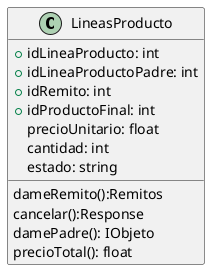 @startuml LineasProducto
class LineasProducto{
    +idLineaProducto: int
    +idLineaProductoPadre: int
    +idRemito: int
    +idProductoFinal: int
    precioUnitario: float
    cantidad: int
    estado: string

    dameRemito():Remitos
    cancelar():Response
    damePadre(): IObjeto
    precioTotal(): float
}
@enduml